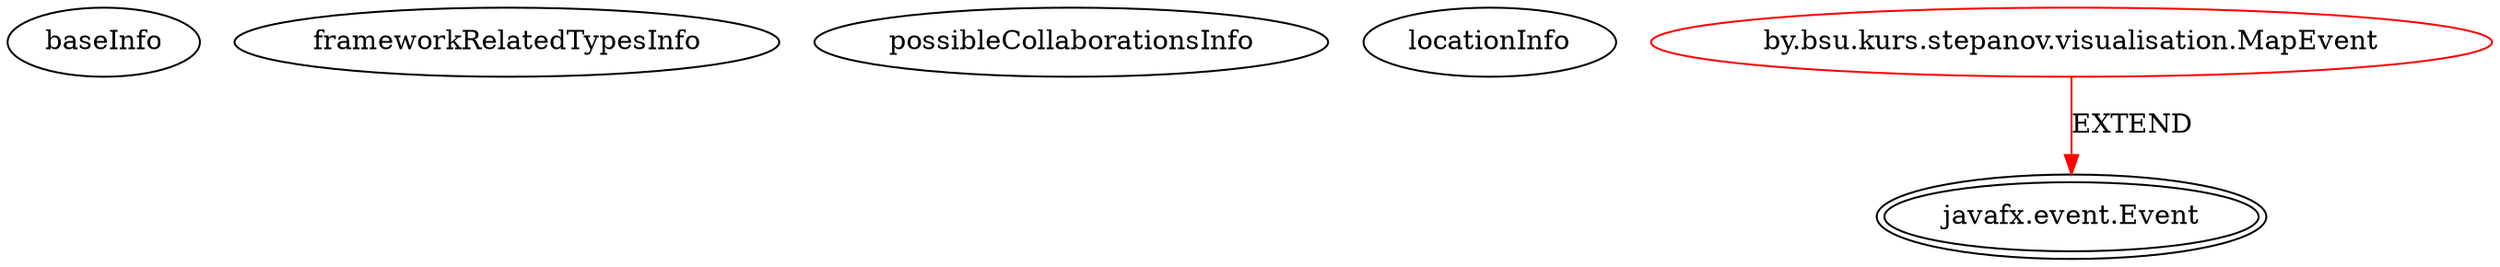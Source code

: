 digraph {
baseInfo[graphId=4267,category="extension_graph",isAnonymous=false,possibleRelation=false]
frameworkRelatedTypesInfo[0="javafx.event.Event"]
possibleCollaborationsInfo[]
locationInfo[projectName="stepanovdg-VisualJadeMotionModel",filePath="/stepanovdg-VisualJadeMotionModel/VisualJadeMotionModel-master/src/by/bsu/kurs/stepanov/visualisation/MapEvent.java",contextSignature="MapEvent",graphId="4267"]
0[label="by.bsu.kurs.stepanov.visualisation.MapEvent",vertexType="ROOT_CLIENT_CLASS_DECLARATION",isFrameworkType=false,color=red]
1[label="javafx.event.Event",vertexType="FRAMEWORK_CLASS_TYPE",isFrameworkType=true,peripheries=2]
0->1[label="EXTEND",color=red]
}
